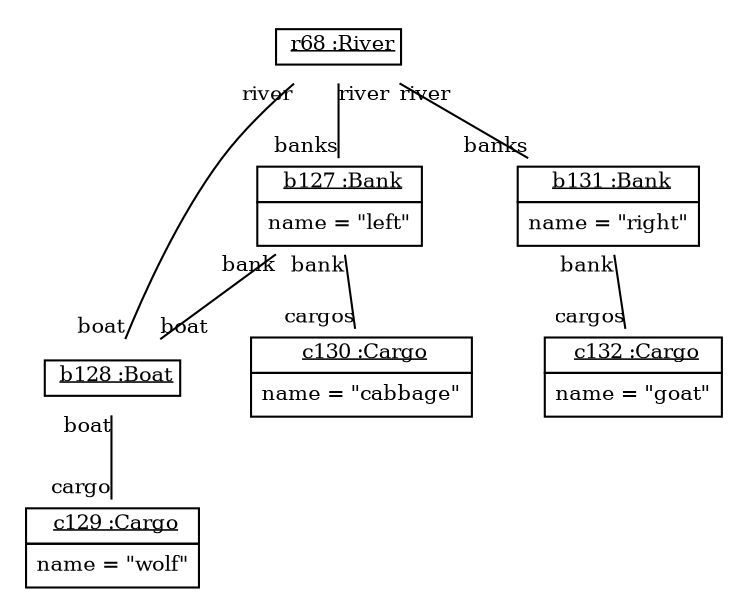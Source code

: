 graph ObjectDiagram {
   node [shape = none, fontsize = 10];
   edge [fontsize = 10];
   compound=true;

r68 [label=<<table border='0' cellborder='1' cellspacing='0'> <tr> <td> <u>r68 :River</u></td></tr></table>>];
b127 [label=<<table border='0' cellborder='1' cellspacing='0'> <tr> <td> <u>b127 :Bank</u></td></tr><tr><td><table border='0' cellborder='0' cellspacing='0'><tr><td align='left'>name = "left"</td></tr></table></td></tr></table>>];
b128 [label=<<table border='0' cellborder='1' cellspacing='0'> <tr> <td> <u>b128 :Boat</u></td></tr></table>>];
c129 [label=<<table border='0' cellborder='1' cellspacing='0'> <tr> <td> <u>c129 :Cargo</u></td></tr><tr><td><table border='0' cellborder='0' cellspacing='0'><tr><td align='left'>name = "wolf"</td></tr></table></td></tr></table>>];
c130 [label=<<table border='0' cellborder='1' cellspacing='0'> <tr> <td> <u>c130 :Cargo</u></td></tr><tr><td><table border='0' cellborder='0' cellspacing='0'><tr><td align='left'>name = "cabbage"</td></tr></table></td></tr></table>>];
b131 [label=<<table border='0' cellborder='1' cellspacing='0'> <tr> <td> <u>b131 :Bank</u></td></tr><tr><td><table border='0' cellborder='0' cellspacing='0'><tr><td align='left'>name = "right"</td></tr></table></td></tr></table>>];
c132 [label=<<table border='0' cellborder='1' cellspacing='0'> <tr> <td> <u>c132 :Cargo</u></td></tr><tr><td><table border='0' cellborder='0' cellspacing='0'><tr><td align='left'>name = "goat"</td></tr></table></td></tr></table>>];

r68 -- b127 [headlabel = "banks" taillabel = "river"];
r68 -- b131 [headlabel = "banks" taillabel = "river"];
r68 -- b128 [headlabel = "boat" taillabel = "river"];
b127 -- b128 [headlabel = "boat" taillabel = "bank"];
b127 -- c130 [headlabel = "cargos" taillabel = "bank"];
b128 -- c129 [headlabel = "cargo" taillabel = "boat"];
b131 -- c132 [headlabel = "cargos" taillabel = "bank"];
}
